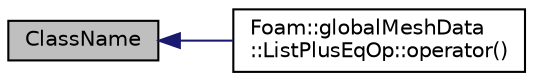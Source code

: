 digraph "ClassName"
{
  bgcolor="transparent";
  edge [fontname="Helvetica",fontsize="10",labelfontname="Helvetica",labelfontsize="10"];
  node [fontname="Helvetica",fontsize="10",shape=record];
  rankdir="LR";
  Node168 [label="ClassName",height=0.2,width=0.4,color="black", fillcolor="grey75", style="filled", fontcolor="black"];
  Node168 -> Node169 [dir="back",color="midnightblue",fontsize="10",style="solid",fontname="Helvetica"];
  Node169 [label="Foam::globalMeshData\l::ListPlusEqOp::operator()",height=0.2,width=0.4,color="black",URL="$a28489.html#a01862be47ab4909fe7ca306a60a0b067"];
}
